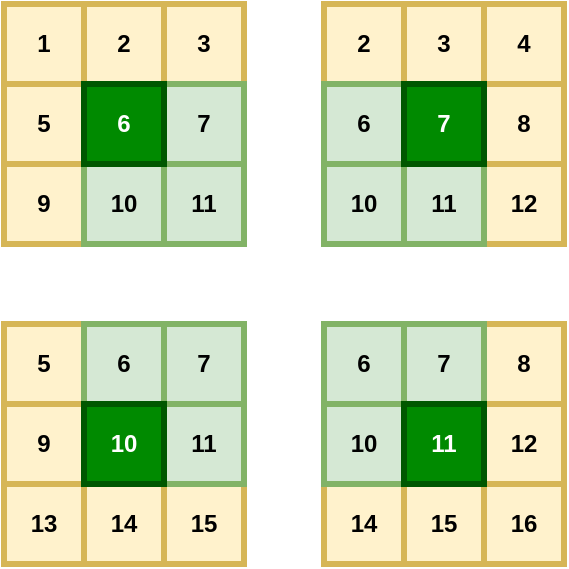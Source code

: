 <mxfile version="15.9.4" type="github">
  <diagram id="NSv8YmZ8nnplUofg9PQK" name="Page-1">
    <mxGraphModel dx="813" dy="430" grid="1" gridSize="10" guides="1" tooltips="1" connect="1" arrows="1" fold="1" page="1" pageScale="1" pageWidth="827" pageHeight="1169" math="0" shadow="0">
      <root>
        <mxCell id="0" />
        <mxCell id="1" parent="0" />
        <mxCell id="bkE_DGCgecQEefZ1b-L1-1" value="1" style="rounded=0;whiteSpace=wrap;html=1;fillColor=#fff2cc;strokeColor=#d6b656;strokeWidth=3;fontStyle=1" parent="1" vertex="1">
          <mxGeometry x="240" y="160" width="40" height="40" as="geometry" />
        </mxCell>
        <mxCell id="bkE_DGCgecQEefZ1b-L1-5" value="5" style="rounded=0;whiteSpace=wrap;html=1;fillColor=#fff2cc;strokeColor=#d6b656;strokeWidth=3;fontStyle=1" parent="1" vertex="1">
          <mxGeometry x="240" y="200" width="40" height="40" as="geometry" />
        </mxCell>
        <mxCell id="bkE_DGCgecQEefZ1b-L1-9" value="9" style="rounded=0;whiteSpace=wrap;html=1;fillColor=#fff2cc;strokeColor=#d6b656;strokeWidth=3;fontStyle=1" parent="1" vertex="1">
          <mxGeometry x="240" y="240" width="40" height="40" as="geometry" />
        </mxCell>
        <mxCell id="bkE_DGCgecQEefZ1b-L1-2" value="2" style="rounded=0;whiteSpace=wrap;html=1;fillColor=#fff2cc;strokeColor=#d6b656;strokeWidth=3;fontStyle=1" parent="1" vertex="1">
          <mxGeometry x="280" y="160" width="40" height="40" as="geometry" />
        </mxCell>
        <mxCell id="bkE_DGCgecQEefZ1b-L1-3" value="3" style="rounded=0;whiteSpace=wrap;html=1;fillColor=#fff2cc;strokeColor=#d6b656;strokeWidth=3;fontStyle=1" parent="1" vertex="1">
          <mxGeometry x="320" y="160" width="40" height="40" as="geometry" />
        </mxCell>
        <mxCell id="bkE_DGCgecQEefZ1b-L1-7" value="7" style="rounded=0;whiteSpace=wrap;html=1;fillColor=#d5e8d4;strokeColor=#82b366;strokeWidth=3;fontStyle=1" parent="1" vertex="1">
          <mxGeometry x="320" y="200" width="40" height="40" as="geometry" />
        </mxCell>
        <mxCell id="bkE_DGCgecQEefZ1b-L1-10" value="10" style="rounded=0;whiteSpace=wrap;html=1;fillColor=#d5e8d4;strokeColor=#82b366;strokeWidth=3;fontStyle=1" parent="1" vertex="1">
          <mxGeometry x="280" y="240" width="40" height="40" as="geometry" />
        </mxCell>
        <mxCell id="bkE_DGCgecQEefZ1b-L1-11" value="11" style="rounded=0;whiteSpace=wrap;html=1;fillColor=#d5e8d4;strokeColor=#82b366;strokeWidth=3;fontStyle=1" parent="1" vertex="1">
          <mxGeometry x="320" y="240" width="40" height="40" as="geometry" />
        </mxCell>
        <mxCell id="w_NJWjAaiILHQb_UPDh1-8" value="4" style="rounded=0;whiteSpace=wrap;html=1;fillColor=#fff2cc;strokeColor=#d6b656;strokeWidth=3;fontStyle=1" vertex="1" parent="1">
          <mxGeometry x="480" y="160" width="40" height="40" as="geometry" />
        </mxCell>
        <mxCell id="w_NJWjAaiILHQb_UPDh1-9" value="8" style="rounded=0;whiteSpace=wrap;html=1;fillColor=#fff2cc;strokeColor=#d6b656;strokeWidth=3;fontStyle=1" vertex="1" parent="1">
          <mxGeometry x="480" y="200" width="40" height="40" as="geometry" />
        </mxCell>
        <mxCell id="w_NJWjAaiILHQb_UPDh1-10" value="12" style="rounded=0;whiteSpace=wrap;html=1;fillColor=#fff2cc;strokeColor=#d6b656;strokeWidth=3;fontStyle=1" vertex="1" parent="1">
          <mxGeometry x="480" y="240" width="40" height="40" as="geometry" />
        </mxCell>
        <mxCell id="w_NJWjAaiILHQb_UPDh1-11" value="2" style="rounded=0;whiteSpace=wrap;html=1;fillColor=#fff2cc;strokeColor=#d6b656;strokeWidth=3;fontStyle=1" vertex="1" parent="1">
          <mxGeometry x="400" y="160" width="40" height="40" as="geometry" />
        </mxCell>
        <mxCell id="w_NJWjAaiILHQb_UPDh1-12" value="3" style="rounded=0;whiteSpace=wrap;html=1;fillColor=#fff2cc;strokeColor=#d6b656;strokeWidth=3;fontStyle=1" vertex="1" parent="1">
          <mxGeometry x="440" y="160" width="40" height="40" as="geometry" />
        </mxCell>
        <mxCell id="w_NJWjAaiILHQb_UPDh1-13" value="6" style="rounded=0;whiteSpace=wrap;html=1;fillColor=#d5e8d4;strokeColor=#82b366;strokeWidth=3;fontStyle=1" vertex="1" parent="1">
          <mxGeometry x="400" y="200" width="40" height="40" as="geometry" />
        </mxCell>
        <mxCell id="w_NJWjAaiILHQb_UPDh1-15" value="10" style="rounded=0;whiteSpace=wrap;html=1;fillColor=#d5e8d4;strokeColor=#82b366;strokeWidth=3;fontStyle=1" vertex="1" parent="1">
          <mxGeometry x="400" y="240" width="40" height="40" as="geometry" />
        </mxCell>
        <mxCell id="w_NJWjAaiILHQb_UPDh1-16" value="11" style="rounded=0;whiteSpace=wrap;html=1;fillColor=#d5e8d4;strokeColor=#82b366;strokeWidth=3;fontStyle=1" vertex="1" parent="1">
          <mxGeometry x="440" y="240" width="40" height="40" as="geometry" />
        </mxCell>
        <mxCell id="w_NJWjAaiILHQb_UPDh1-17" value="13" style="rounded=0;whiteSpace=wrap;html=1;fillColor=#fff2cc;strokeColor=#d6b656;strokeWidth=3;fontStyle=1" vertex="1" parent="1">
          <mxGeometry x="240" y="400" width="40" height="40" as="geometry" />
        </mxCell>
        <mxCell id="w_NJWjAaiILHQb_UPDh1-19" value="5" style="rounded=0;whiteSpace=wrap;html=1;fillColor=#fff2cc;strokeColor=#d6b656;strokeWidth=3;fontStyle=1" vertex="1" parent="1">
          <mxGeometry x="240" y="320" width="40" height="40" as="geometry" />
        </mxCell>
        <mxCell id="w_NJWjAaiILHQb_UPDh1-20" value="9" style="rounded=0;whiteSpace=wrap;html=1;fillColor=#fff2cc;strokeColor=#d6b656;strokeWidth=3;fontStyle=1" vertex="1" parent="1">
          <mxGeometry x="240" y="360" width="40" height="40" as="geometry" />
        </mxCell>
        <mxCell id="w_NJWjAaiILHQb_UPDh1-22" value="14" style="rounded=0;whiteSpace=wrap;html=1;fillColor=#fff2cc;strokeColor=#d6b656;strokeWidth=3;fontStyle=1" vertex="1" parent="1">
          <mxGeometry x="280" y="400" width="40" height="40" as="geometry" />
        </mxCell>
        <mxCell id="w_NJWjAaiILHQb_UPDh1-23" value="15" style="rounded=0;whiteSpace=wrap;html=1;fillColor=#fff2cc;strokeColor=#d6b656;strokeWidth=3;fontStyle=1" vertex="1" parent="1">
          <mxGeometry x="320" y="400" width="40" height="40" as="geometry" />
        </mxCell>
        <mxCell id="w_NJWjAaiILHQb_UPDh1-29" value="6" style="rounded=0;whiteSpace=wrap;html=1;fillColor=#d5e8d4;strokeColor=#82b366;strokeWidth=3;fontStyle=1" vertex="1" parent="1">
          <mxGeometry x="280" y="320" width="40" height="40" as="geometry" />
        </mxCell>
        <mxCell id="w_NJWjAaiILHQb_UPDh1-30" value="7" style="rounded=0;whiteSpace=wrap;html=1;fillColor=#d5e8d4;strokeColor=#82b366;strokeWidth=3;fontStyle=1" vertex="1" parent="1">
          <mxGeometry x="320" y="320" width="40" height="40" as="geometry" />
        </mxCell>
        <mxCell id="w_NJWjAaiILHQb_UPDh1-32" value="11" style="rounded=0;whiteSpace=wrap;html=1;fillColor=#d5e8d4;strokeColor=#82b366;strokeWidth=3;fontStyle=1" vertex="1" parent="1">
          <mxGeometry x="320" y="360" width="40" height="40" as="geometry" />
        </mxCell>
        <mxCell id="w_NJWjAaiILHQb_UPDh1-37" value="16" style="rounded=0;whiteSpace=wrap;html=1;fillColor=#fff2cc;strokeColor=#d6b656;strokeWidth=3;fontStyle=1" vertex="1" parent="1">
          <mxGeometry x="480" y="400" width="40" height="40" as="geometry" />
        </mxCell>
        <mxCell id="w_NJWjAaiILHQb_UPDh1-38" value="14" style="rounded=0;whiteSpace=wrap;html=1;fillColor=#fff2cc;strokeColor=#d6b656;strokeWidth=3;fontStyle=1" vertex="1" parent="1">
          <mxGeometry x="400" y="400" width="40" height="40" as="geometry" />
        </mxCell>
        <mxCell id="w_NJWjAaiILHQb_UPDh1-39" value="15" style="rounded=0;whiteSpace=wrap;html=1;fillColor=#fff2cc;strokeColor=#d6b656;strokeWidth=3;fontStyle=1" vertex="1" parent="1">
          <mxGeometry x="440" y="400" width="40" height="40" as="geometry" />
        </mxCell>
        <mxCell id="w_NJWjAaiILHQb_UPDh1-41" value="8" style="rounded=0;whiteSpace=wrap;html=1;fillColor=#fff2cc;strokeColor=#d6b656;strokeWidth=3;fontStyle=1" vertex="1" parent="1">
          <mxGeometry x="480" y="320" width="40" height="40" as="geometry" />
        </mxCell>
        <mxCell id="w_NJWjAaiILHQb_UPDh1-42" value="12" style="rounded=0;whiteSpace=wrap;html=1;fillColor=#fff2cc;strokeColor=#d6b656;strokeWidth=3;fontStyle=1" vertex="1" parent="1">
          <mxGeometry x="480" y="360" width="40" height="40" as="geometry" />
        </mxCell>
        <mxCell id="w_NJWjAaiILHQb_UPDh1-45" value="6" style="rounded=0;whiteSpace=wrap;html=1;fillColor=#d5e8d4;strokeColor=#82b366;strokeWidth=3;fontStyle=1" vertex="1" parent="1">
          <mxGeometry x="400" y="320" width="40" height="40" as="geometry" />
        </mxCell>
        <mxCell id="w_NJWjAaiILHQb_UPDh1-46" value="7" style="rounded=0;whiteSpace=wrap;html=1;fillColor=#d5e8d4;strokeColor=#82b366;strokeWidth=3;fontStyle=1" vertex="1" parent="1">
          <mxGeometry x="440" y="320" width="40" height="40" as="geometry" />
        </mxCell>
        <mxCell id="w_NJWjAaiILHQb_UPDh1-47" value="10" style="rounded=0;whiteSpace=wrap;html=1;fillColor=#d5e8d4;strokeColor=#82b366;strokeWidth=3;fontStyle=1" vertex="1" parent="1">
          <mxGeometry x="400" y="360" width="40" height="40" as="geometry" />
        </mxCell>
        <mxCell id="bkE_DGCgecQEefZ1b-L1-6" value="6" style="rounded=0;whiteSpace=wrap;html=1;fillColor=#008a00;strokeColor=#005700;strokeWidth=3;fontStyle=1;fontColor=#ffffff;" parent="1" vertex="1">
          <mxGeometry x="280" y="200" width="40" height="40" as="geometry" />
        </mxCell>
        <mxCell id="w_NJWjAaiILHQb_UPDh1-14" value="7" style="rounded=0;whiteSpace=wrap;html=1;fillColor=#008a00;strokeColor=#005700;strokeWidth=3;fontStyle=1;fontColor=#ffffff;" vertex="1" parent="1">
          <mxGeometry x="440" y="200" width="40" height="40" as="geometry" />
        </mxCell>
        <mxCell id="w_NJWjAaiILHQb_UPDh1-31" value="10" style="rounded=0;whiteSpace=wrap;html=1;fillColor=#008a00;strokeColor=#005700;strokeWidth=3;fontStyle=1;fontColor=#ffffff;" vertex="1" parent="1">
          <mxGeometry x="280" y="360" width="40" height="40" as="geometry" />
        </mxCell>
        <mxCell id="w_NJWjAaiILHQb_UPDh1-48" value="11" style="rounded=0;whiteSpace=wrap;html=1;fillColor=#008a00;strokeColor=#005700;strokeWidth=3;fontStyle=1;fontColor=#ffffff;" vertex="1" parent="1">
          <mxGeometry x="440" y="360" width="40" height="40" as="geometry" />
        </mxCell>
      </root>
    </mxGraphModel>
  </diagram>
</mxfile>
